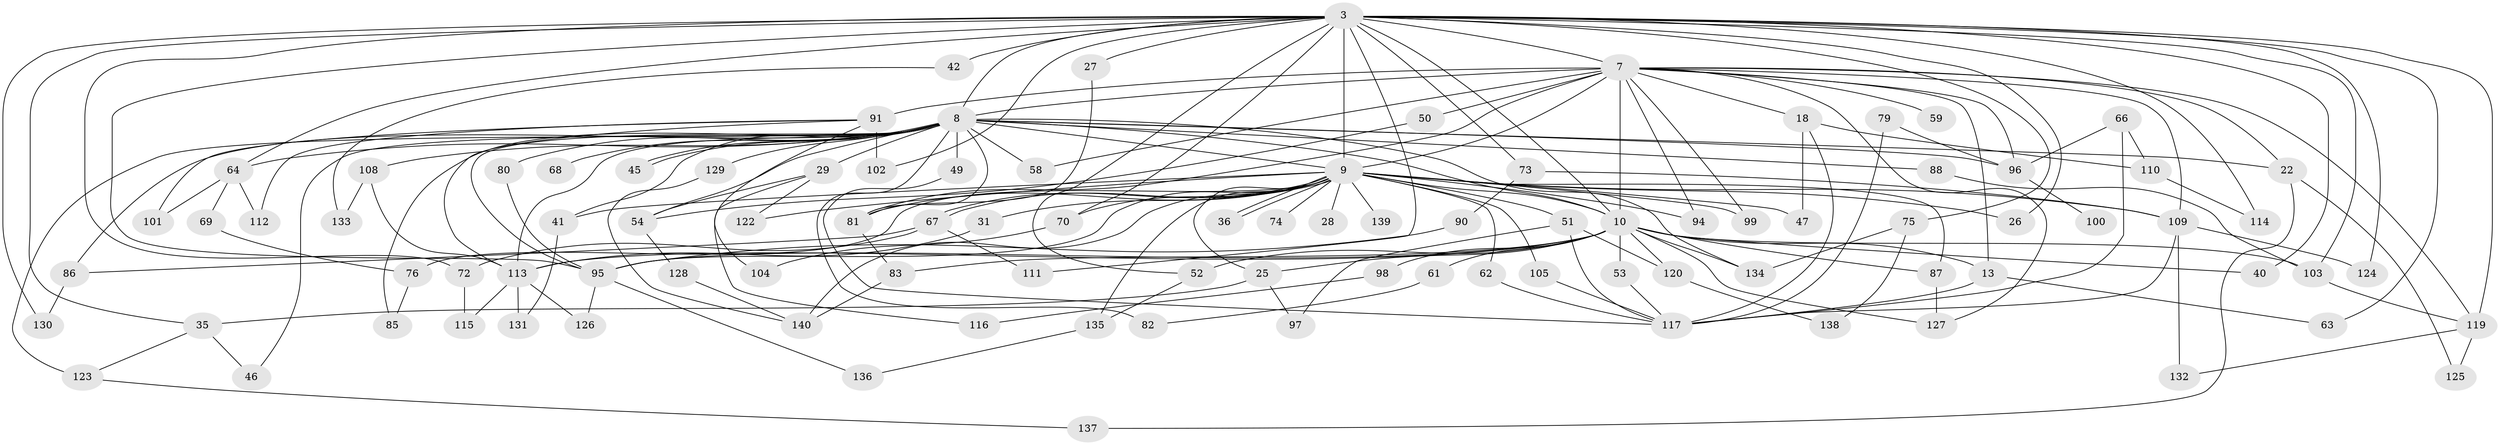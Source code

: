 // original degree distribution, {22: 0.007142857142857143, 25: 0.014285714285714285, 18: 0.007142857142857143, 21: 0.014285714285714285, 28: 0.007142857142857143, 24: 0.007142857142857143, 30: 0.007142857142857143, 16: 0.007142857142857143, 4: 0.1, 6: 0.014285714285714285, 8: 0.007142857142857143, 10: 0.014285714285714285, 2: 0.5071428571428571, 5: 0.05714285714285714, 9: 0.007142857142857143, 3: 0.22142857142857142}
// Generated by graph-tools (version 1.1) at 2025/47/03/04/25 21:47:42]
// undirected, 98 vertices, 190 edges
graph export_dot {
graph [start="1"]
  node [color=gray90,style=filled];
  3 [super="+1"];
  7 [super="+4"];
  8 [super="+2"];
  9 [super="+6"];
  10 [super="+5"];
  13;
  18;
  22;
  25;
  26;
  27;
  28;
  29;
  31;
  35;
  36;
  40;
  41;
  42;
  45;
  46;
  47;
  49;
  50;
  51 [super="+21"];
  52;
  53;
  54 [super="+12"];
  58;
  59;
  61;
  62;
  63;
  64;
  66;
  67;
  68;
  69;
  70;
  72;
  73;
  74;
  75;
  76 [super="+20"];
  79;
  80;
  81 [super="+39+44"];
  82 [super="+14"];
  83;
  85;
  86;
  87;
  88;
  90;
  91 [super="+43+89"];
  94;
  95 [super="+24+93+77"];
  96 [super="+34"];
  97;
  98 [super="+56"];
  99 [super="+65"];
  100;
  101;
  102;
  103 [super="+84"];
  104;
  105;
  108;
  109 [super="+60"];
  110;
  111;
  112;
  113 [super="+11+15"];
  114;
  115;
  116;
  117 [super="+19"];
  119 [super="+32+106"];
  120 [super="+107"];
  122;
  123 [super="+92"];
  124;
  125;
  126;
  127 [super="+57"];
  128;
  129;
  130;
  131 [super="+78"];
  132;
  133;
  134 [super="+71"];
  135 [super="+121"];
  136;
  137;
  138;
  139;
  140 [super="+118"];
  3 -- 7 [weight=4];
  3 -- 8 [weight=4];
  3 -- 9 [weight=4];
  3 -- 10 [weight=4];
  3 -- 27 [weight=2];
  3 -- 35;
  3 -- 40;
  3 -- 42 [weight=2];
  3 -- 52;
  3 -- 64;
  3 -- 73;
  3 -- 124;
  3 -- 130;
  3 -- 70;
  3 -- 72;
  3 -- 75;
  3 -- 26;
  3 -- 102;
  3 -- 111;
  3 -- 114;
  3 -- 63;
  3 -- 103;
  3 -- 119;
  3 -- 95;
  7 -- 8 [weight=4];
  7 -- 9 [weight=4];
  7 -- 10 [weight=4];
  7 -- 13;
  7 -- 18 [weight=2];
  7 -- 50;
  7 -- 59 [weight=2];
  7 -- 91 [weight=4];
  7 -- 22;
  7 -- 94;
  7 -- 96 [weight=2];
  7 -- 109 [weight=4];
  7 -- 58;
  7 -- 99;
  7 -- 119 [weight=2];
  7 -- 81;
  7 -- 127;
  8 -- 9 [weight=4];
  8 -- 10 [weight=4];
  8 -- 22;
  8 -- 45;
  8 -- 45;
  8 -- 64;
  8 -- 68 [weight=2];
  8 -- 81 [weight=2];
  8 -- 85;
  8 -- 86;
  8 -- 88;
  8 -- 123 [weight=2];
  8 -- 129;
  8 -- 80;
  8 -- 82 [weight=3];
  8 -- 29;
  8 -- 41;
  8 -- 108;
  8 -- 46;
  8 -- 49;
  8 -- 54 [weight=3];
  8 -- 58;
  8 -- 96;
  8 -- 134;
  8 -- 113;
  8 -- 95;
  9 -- 10 [weight=4];
  9 -- 25;
  9 -- 26;
  9 -- 31;
  9 -- 36;
  9 -- 36;
  9 -- 41;
  9 -- 47;
  9 -- 67;
  9 -- 67;
  9 -- 74 [weight=2];
  9 -- 76 [weight=3];
  9 -- 99 [weight=2];
  9 -- 105;
  9 -- 139 [weight=2];
  9 -- 70;
  9 -- 135 [weight=2];
  9 -- 140 [weight=2];
  9 -- 87;
  9 -- 28;
  9 -- 94;
  9 -- 51 [weight=2];
  9 -- 122;
  9 -- 62;
  9 -- 109 [weight=3];
  9 -- 95 [weight=4];
  9 -- 81;
  10 -- 61;
  10 -- 83;
  10 -- 87;
  10 -- 98 [weight=2];
  10 -- 134 [weight=2];
  10 -- 13;
  10 -- 25;
  10 -- 120 [weight=2];
  10 -- 103 [weight=2];
  10 -- 40;
  10 -- 52;
  10 -- 53;
  10 -- 113 [weight=3];
  10 -- 95 [weight=2];
  10 -- 127;
  13 -- 63;
  13 -- 117;
  18 -- 47;
  18 -- 110;
  18 -- 117;
  22 -- 125;
  22 -- 137;
  25 -- 35;
  25 -- 97;
  27 -- 81;
  29 -- 116;
  29 -- 122;
  29 -- 54;
  31 -- 113;
  35 -- 46;
  35 -- 123;
  41 -- 131;
  42 -- 133;
  49 -- 117;
  50 -- 54;
  51 -- 97;
  51 -- 120;
  51 -- 117;
  52 -- 135;
  53 -- 117;
  54 -- 128;
  61 -- 82;
  62 -- 117;
  64 -- 69;
  64 -- 101;
  64 -- 112;
  66 -- 110;
  66 -- 96;
  66 -- 117;
  67 -- 72;
  67 -- 86;
  67 -- 111;
  69 -- 76;
  70 -- 104;
  72 -- 115;
  73 -- 90;
  73 -- 109;
  75 -- 138;
  75 -- 134;
  76 -- 85;
  79 -- 96;
  79 -- 117;
  80 -- 95;
  81 -- 83;
  83 -- 140;
  86 -- 130;
  87 -- 127;
  88 -- 103;
  90 -- 95;
  91 -- 113;
  91 -- 112;
  91 -- 101;
  91 -- 102;
  91 -- 104;
  95 -- 126;
  95 -- 136;
  96 -- 100 [weight=2];
  98 -- 116;
  103 -- 119;
  105 -- 117;
  108 -- 133;
  108 -- 113;
  109 -- 132;
  109 -- 117;
  109 -- 124;
  110 -- 114;
  113 -- 131 [weight=2];
  113 -- 126;
  113 -- 115;
  119 -- 125;
  119 -- 132;
  120 -- 138;
  123 -- 137;
  128 -- 140;
  129 -- 140;
  135 -- 136;
}
